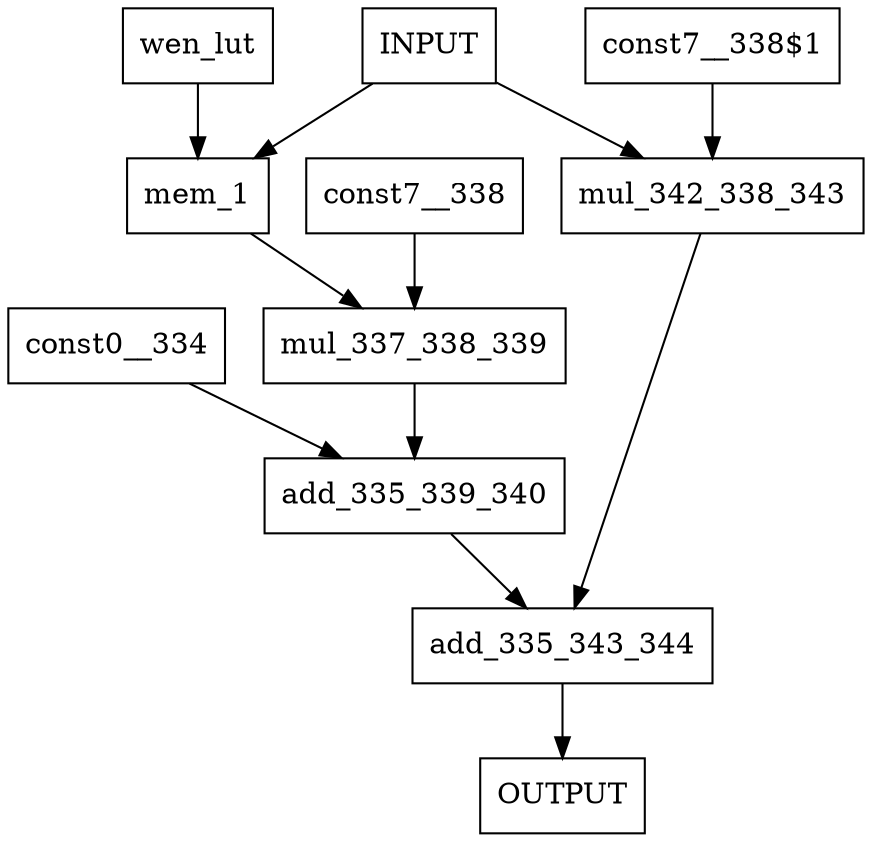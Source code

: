 digraph Diagram {
  node [shape=box]; # Comment
    "const0__334" -> "add_335_339_340";
    "const7__338" -> "mul_337_338_339";
    "const7__338$1" -> "mul_342_338_343";
    "add_335_343_344" -> "OUTPUT";
    "INPUT" -> "mem_1"; # fifo_depth 10
    "INPUT" -> "mul_342_338_343";
    "mem_1" -> "mul_337_338_339";
    "wen_lut" -> "mem_1";
    "add_335_339_340" -> "add_335_343_344";
    "mul_337_338_339" -> "add_335_339_340";
    "mul_342_338_343" -> "add_335_343_344";
}
